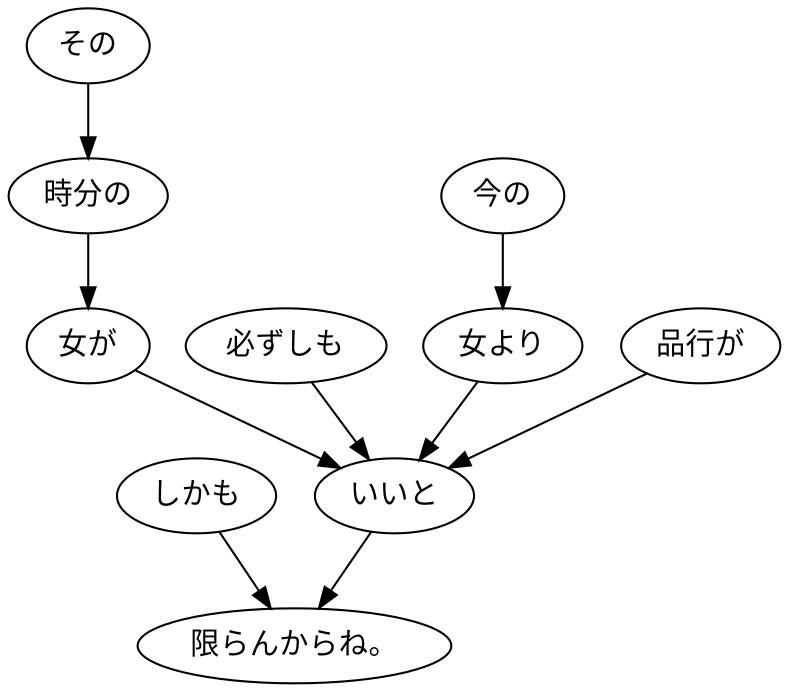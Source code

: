 digraph graph3679 {
	node0 [label="しかも"];
	node1 [label="その"];
	node2 [label="時分の"];
	node3 [label="女が"];
	node4 [label="必ずしも"];
	node5 [label="今の"];
	node6 [label="女より"];
	node7 [label="品行が"];
	node8 [label="いいと"];
	node9 [label="限らんからね。"];
	node0 -> node9;
	node1 -> node2;
	node2 -> node3;
	node3 -> node8;
	node4 -> node8;
	node5 -> node6;
	node6 -> node8;
	node7 -> node8;
	node8 -> node9;
}
